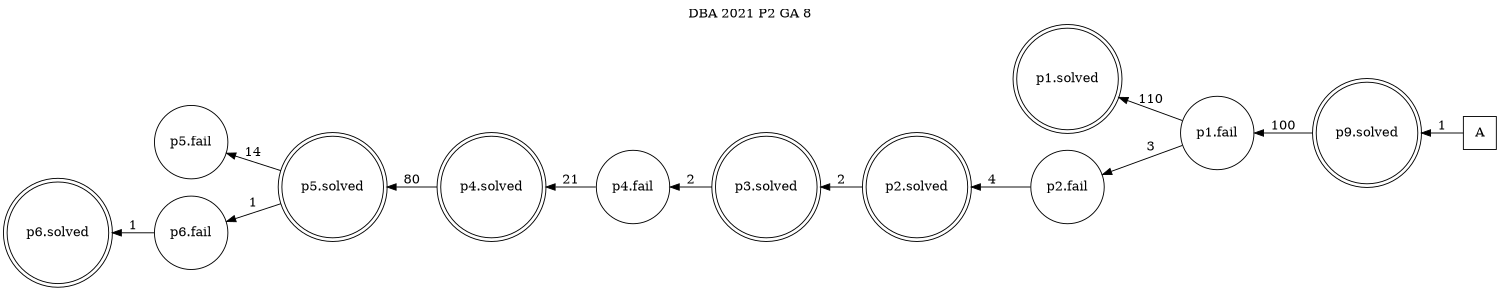 digraph DBA_2021_P2_GA_8 {
labelloc="tl"
label= " DBA 2021 P2 GA 8 "
rankdir="RL";
graph [ size=" 10 , 10 !"]

"A" [shape="square" label="A"]
"p9.solved" [shape="doublecircle" label="p9.solved"]
"p1.fail" [shape="circle" label="p1.fail"]
"p1.solved" [shape="doublecircle" label="p1.solved"]
"p2.fail" [shape="circle" label="p2.fail"]
"p2.solved" [shape="doublecircle" label="p2.solved"]
"p3.solved" [shape="doublecircle" label="p3.solved"]
"p4.fail" [shape="circle" label="p4.fail"]
"p4.solved" [shape="doublecircle" label="p4.solved"]
"p5.solved" [shape="doublecircle" label="p5.solved"]
"p5.fail" [shape="circle" label="p5.fail"]
"p6.fail" [shape="circle" label="p6.fail"]
"p6.solved" [shape="doublecircle" label="p6.solved"]
"A" -> "p9.solved" [ label=1]
"p9.solved" -> "p1.fail" [ label=100]
"p1.fail" -> "p1.solved" [ label=110]
"p1.fail" -> "p2.fail" [ label=3]
"p2.fail" -> "p2.solved" [ label=4]
"p2.solved" -> "p3.solved" [ label=2]
"p3.solved" -> "p4.fail" [ label=2]
"p4.fail" -> "p4.solved" [ label=21]
"p4.solved" -> "p5.solved" [ label=80]
"p5.solved" -> "p5.fail" [ label=14]
"p5.solved" -> "p6.fail" [ label=1]
"p6.fail" -> "p6.solved" [ label=1]
}
